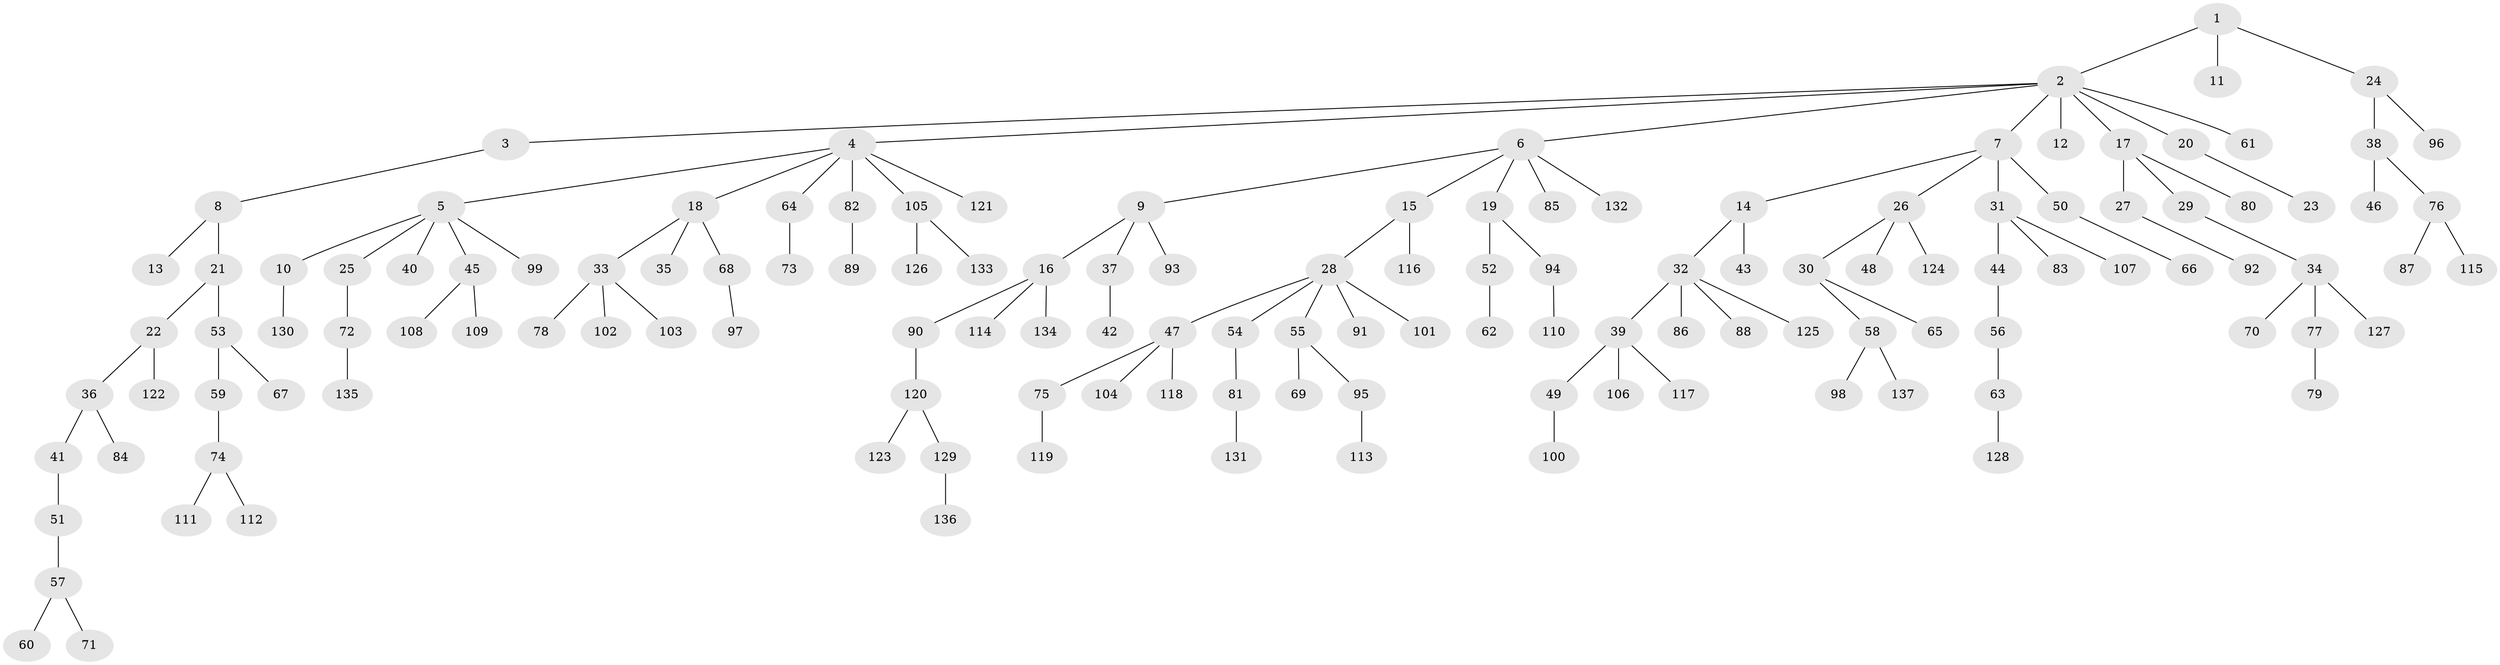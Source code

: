 // Generated by graph-tools (version 1.1) at 2025/50/03/09/25 03:50:18]
// undirected, 137 vertices, 136 edges
graph export_dot {
graph [start="1"]
  node [color=gray90,style=filled];
  1;
  2;
  3;
  4;
  5;
  6;
  7;
  8;
  9;
  10;
  11;
  12;
  13;
  14;
  15;
  16;
  17;
  18;
  19;
  20;
  21;
  22;
  23;
  24;
  25;
  26;
  27;
  28;
  29;
  30;
  31;
  32;
  33;
  34;
  35;
  36;
  37;
  38;
  39;
  40;
  41;
  42;
  43;
  44;
  45;
  46;
  47;
  48;
  49;
  50;
  51;
  52;
  53;
  54;
  55;
  56;
  57;
  58;
  59;
  60;
  61;
  62;
  63;
  64;
  65;
  66;
  67;
  68;
  69;
  70;
  71;
  72;
  73;
  74;
  75;
  76;
  77;
  78;
  79;
  80;
  81;
  82;
  83;
  84;
  85;
  86;
  87;
  88;
  89;
  90;
  91;
  92;
  93;
  94;
  95;
  96;
  97;
  98;
  99;
  100;
  101;
  102;
  103;
  104;
  105;
  106;
  107;
  108;
  109;
  110;
  111;
  112;
  113;
  114;
  115;
  116;
  117;
  118;
  119;
  120;
  121;
  122;
  123;
  124;
  125;
  126;
  127;
  128;
  129;
  130;
  131;
  132;
  133;
  134;
  135;
  136;
  137;
  1 -- 2;
  1 -- 11;
  1 -- 24;
  2 -- 3;
  2 -- 4;
  2 -- 6;
  2 -- 7;
  2 -- 12;
  2 -- 17;
  2 -- 20;
  2 -- 61;
  3 -- 8;
  4 -- 5;
  4 -- 18;
  4 -- 64;
  4 -- 82;
  4 -- 105;
  4 -- 121;
  5 -- 10;
  5 -- 25;
  5 -- 40;
  5 -- 45;
  5 -- 99;
  6 -- 9;
  6 -- 15;
  6 -- 19;
  6 -- 85;
  6 -- 132;
  7 -- 14;
  7 -- 26;
  7 -- 31;
  7 -- 50;
  8 -- 13;
  8 -- 21;
  9 -- 16;
  9 -- 37;
  9 -- 93;
  10 -- 130;
  14 -- 32;
  14 -- 43;
  15 -- 28;
  15 -- 116;
  16 -- 90;
  16 -- 114;
  16 -- 134;
  17 -- 27;
  17 -- 29;
  17 -- 80;
  18 -- 33;
  18 -- 35;
  18 -- 68;
  19 -- 52;
  19 -- 94;
  20 -- 23;
  21 -- 22;
  21 -- 53;
  22 -- 36;
  22 -- 122;
  24 -- 38;
  24 -- 96;
  25 -- 72;
  26 -- 30;
  26 -- 48;
  26 -- 124;
  27 -- 92;
  28 -- 47;
  28 -- 54;
  28 -- 55;
  28 -- 91;
  28 -- 101;
  29 -- 34;
  30 -- 58;
  30 -- 65;
  31 -- 44;
  31 -- 83;
  31 -- 107;
  32 -- 39;
  32 -- 86;
  32 -- 88;
  32 -- 125;
  33 -- 78;
  33 -- 102;
  33 -- 103;
  34 -- 70;
  34 -- 77;
  34 -- 127;
  36 -- 41;
  36 -- 84;
  37 -- 42;
  38 -- 46;
  38 -- 76;
  39 -- 49;
  39 -- 106;
  39 -- 117;
  41 -- 51;
  44 -- 56;
  45 -- 108;
  45 -- 109;
  47 -- 75;
  47 -- 104;
  47 -- 118;
  49 -- 100;
  50 -- 66;
  51 -- 57;
  52 -- 62;
  53 -- 59;
  53 -- 67;
  54 -- 81;
  55 -- 69;
  55 -- 95;
  56 -- 63;
  57 -- 60;
  57 -- 71;
  58 -- 98;
  58 -- 137;
  59 -- 74;
  63 -- 128;
  64 -- 73;
  68 -- 97;
  72 -- 135;
  74 -- 111;
  74 -- 112;
  75 -- 119;
  76 -- 87;
  76 -- 115;
  77 -- 79;
  81 -- 131;
  82 -- 89;
  90 -- 120;
  94 -- 110;
  95 -- 113;
  105 -- 126;
  105 -- 133;
  120 -- 123;
  120 -- 129;
  129 -- 136;
}
